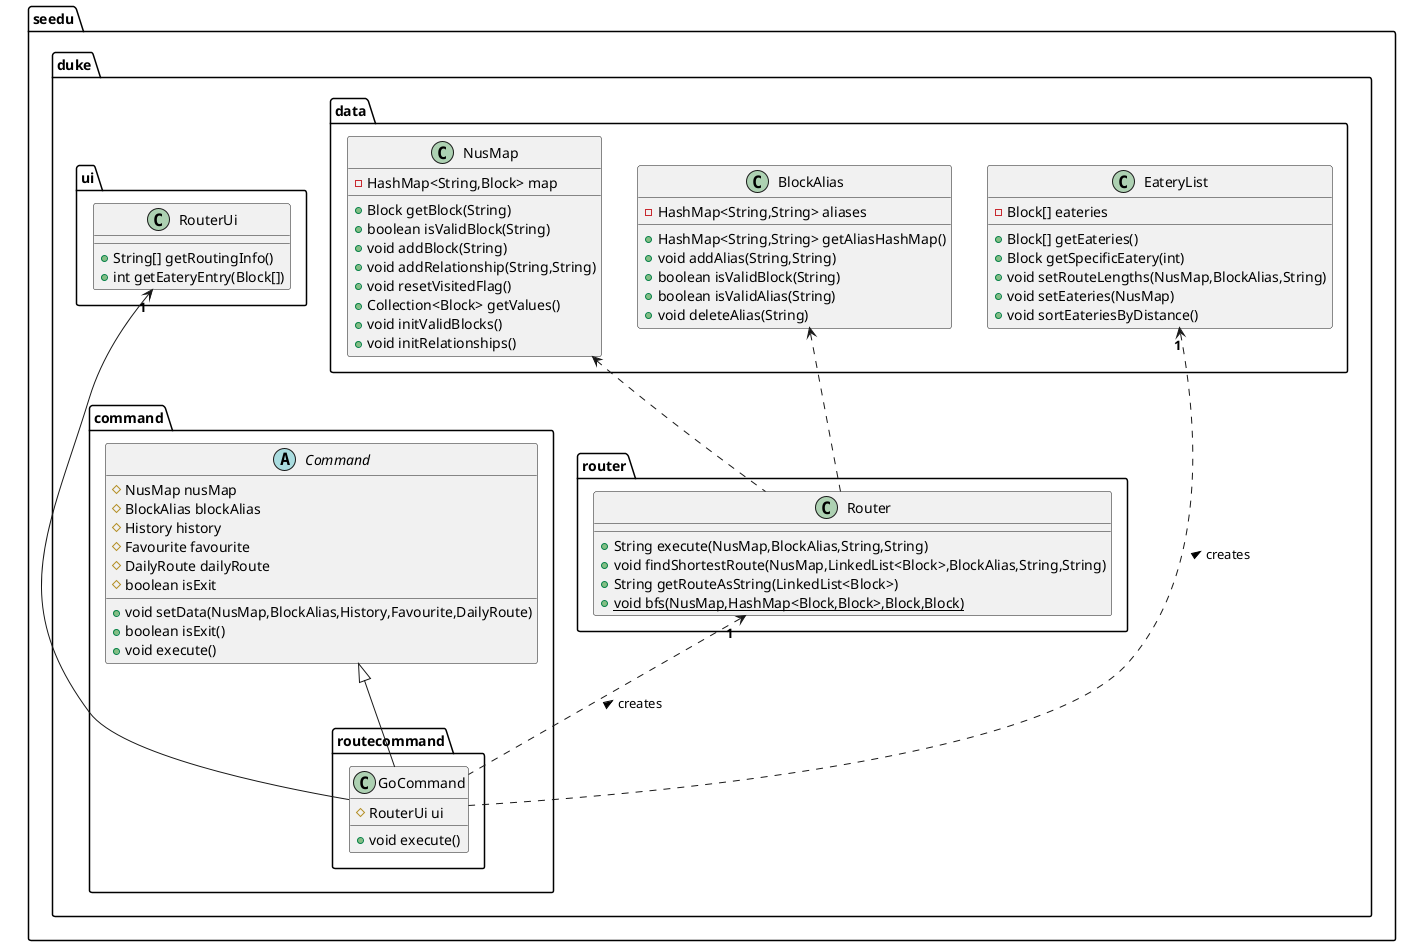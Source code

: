 @startuml
'https://plantuml.com/class-diagram

class seedu.duke.command.routecommand.GoCommand {
# RouterUi ui
+ void execute()
}

class seedu.duke.data.NusMap {
- HashMap<String,Block> map
+ Block getBlock(String)
+ boolean isValidBlock(String)
+ void addBlock(String)
+ void addRelationship(String,String)
+ void resetVisitedFlag()
+ Collection<Block> getValues()
+ void initValidBlocks()
+ void initRelationships()
}

class seedu.duke.data.BlockAlias {
- HashMap<String,String> aliases
+ HashMap<String,String> getAliasHashMap()
+ void addAlias(String,String)
+ boolean isValidBlock(String)
+ boolean isValidAlias(String)
+ void deleteAlias(String)
}

class seedu.duke.router.Router {
+ String execute(NusMap,BlockAlias,String,String)
+ void findShortestRoute(NusMap,LinkedList<Block>,BlockAlias,String,String)
+ String getRouteAsString(LinkedList<Block>)
+ {static} void bfs(NusMap,HashMap<Block,Block>,Block,Block)
}


abstract class seedu.duke.command.Command {
# NusMap nusMap
# BlockAlias blockAlias
# History history
# Favourite favourite
# DailyRoute dailyRoute
# boolean isExit
+ void setData(NusMap,BlockAlias,History,Favourite,DailyRoute)
+ boolean isExit()
+ void execute()
}

class seedu.duke.ui.RouterUi {
+ String[] getRoutingInfo()
+ int getEateryEntry(Block[])
}

class seedu.duke.data.EateryList {
- Block[] eateries
+ Block[] getEateries()
+ Block getSpecificEatery(int)
+ void setRouteLengths(NusMap,BlockAlias,String)
+ void setEateries(NusMap)
+ void sortEateriesByDistance()
}

seedu.duke.command.Command <|-- seedu.duke.command.routecommand.GoCommand
seedu.duke.router.Router "**1**" <.. seedu.duke.command.routecommand.GoCommand : creates <
seedu.duke.data.EateryList "**1**" <.. seedu.duke.command.routecommand.GoCommand : creates <
seedu.duke.data.NusMap <.. seedu.duke.router.Router
seedu.duke.data.BlockAlias <.. seedu.duke.router.Router
seedu.duke.ui.RouterUi "**1**" <---seedu.duke.command.routecommand.GoCommand


@enduml
